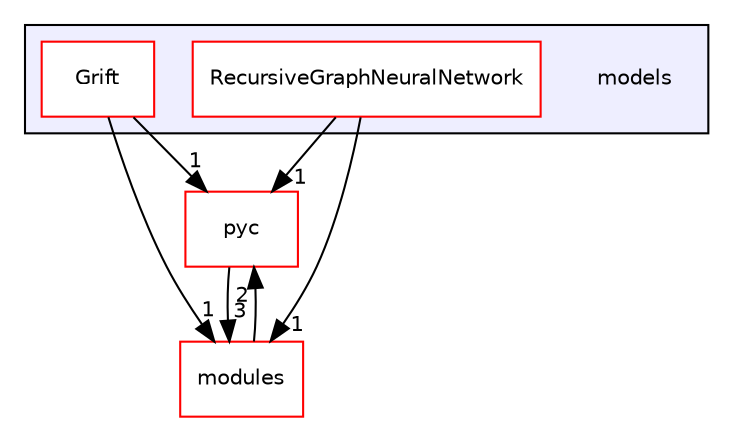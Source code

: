 digraph "models" {
  compound=true
  node [ fontsize="10", fontname="Helvetica"];
  edge [ labelfontsize="10", labelfontname="Helvetica"];
  subgraph clusterdir_5ed8ceece10d3d385b36a81739f690a3 {
    graph [ bgcolor="#eeeeff", pencolor="black", label="" URL="dir_5ed8ceece10d3d385b36a81739f690a3.html"];
    dir_5ed8ceece10d3d385b36a81739f690a3 [shape=plaintext label="models"];
    dir_2568a42fee3ce195aab69c98d8d6ec37 [shape=box label="Grift" color="red" fillcolor="white" style="filled" URL="dir_2568a42fee3ce195aab69c98d8d6ec37.html"];
    dir_8a00d8baed3cf5c71702213750196697 [shape=box label="RecursiveGraphNeuralNetwork" color="red" fillcolor="white" style="filled" URL="dir_8a00d8baed3cf5c71702213750196697.html"];
  }
  dir_ec4844e93998863f4e611fcf0d12b86b [shape=box label="pyc" fillcolor="white" style="filled" color="red" URL="dir_ec4844e93998863f4e611fcf0d12b86b.html"];
  dir_ee3c23494b4011e6a628e4900ef262df [shape=box label="modules" fillcolor="white" style="filled" color="red" URL="dir_ee3c23494b4011e6a628e4900ef262df.html"];
  dir_ec4844e93998863f4e611fcf0d12b86b->dir_ee3c23494b4011e6a628e4900ef262df [headlabel="3", labeldistance=1.5 headhref="dir_000084_000074.html"];
  dir_ee3c23494b4011e6a628e4900ef262df->dir_ec4844e93998863f4e611fcf0d12b86b [headlabel="2", labeldistance=1.5 headhref="dir_000074_000084.html"];
  dir_2568a42fee3ce195aab69c98d8d6ec37->dir_ec4844e93998863f4e611fcf0d12b86b [headlabel="1", labeldistance=1.5 headhref="dir_000032_000084.html"];
  dir_2568a42fee3ce195aab69c98d8d6ec37->dir_ee3c23494b4011e6a628e4900ef262df [headlabel="1", labeldistance=1.5 headhref="dir_000032_000074.html"];
  dir_8a00d8baed3cf5c71702213750196697->dir_ec4844e93998863f4e611fcf0d12b86b [headlabel="1", labeldistance=1.5 headhref="dir_000033_000084.html"];
  dir_8a00d8baed3cf5c71702213750196697->dir_ee3c23494b4011e6a628e4900ef262df [headlabel="1", labeldistance=1.5 headhref="dir_000033_000074.html"];
}
